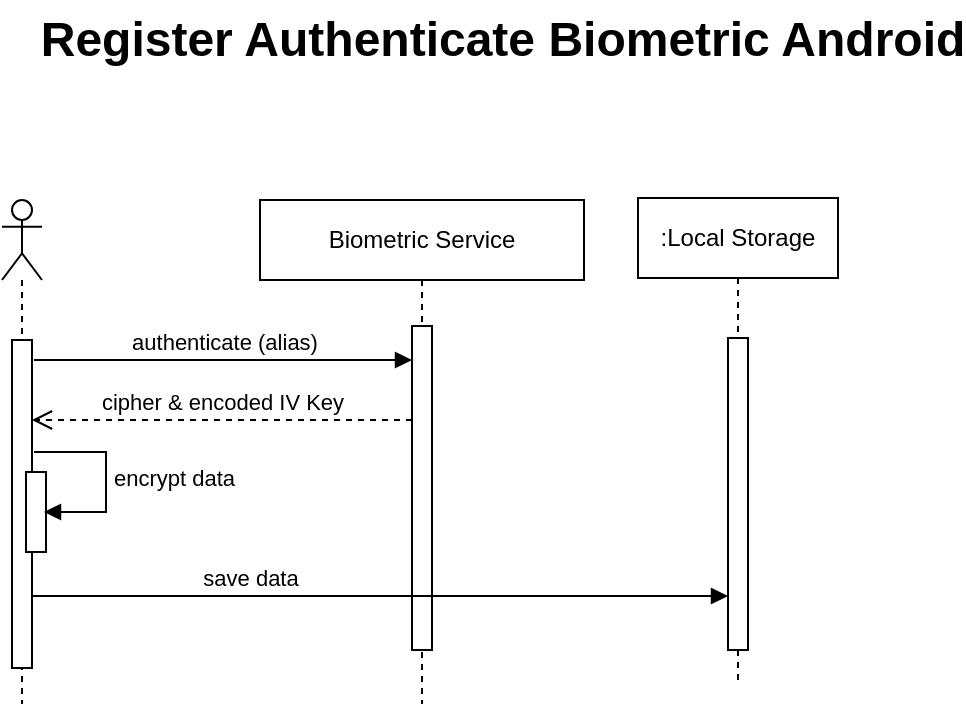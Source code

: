 <mxfile version="24.8.4">
  <diagram name="Page-1" id="Y4lIMBe28h2u2u2a3vKN">
    <mxGraphModel dx="1189" dy="679" grid="1" gridSize="9" guides="1" tooltips="1" connect="1" arrows="1" fold="1" page="1" pageScale="1" pageWidth="850" pageHeight="1100" math="0" shadow="0">
      <root>
        <mxCell id="0" />
        <mxCell id="1" parent="0" />
        <mxCell id="EvORvr17HT1seJ1Nro3n-1" value="" style="shape=umlLifeline;perimeter=lifelinePerimeter;whiteSpace=wrap;html=1;container=1;dropTarget=0;collapsible=0;recursiveResize=0;outlineConnect=0;portConstraint=eastwest;newEdgeStyle={&quot;curved&quot;:0,&quot;rounded&quot;:0};participant=umlActor;" parent="1" vertex="1">
          <mxGeometry x="63" y="154" width="20" height="252" as="geometry" />
        </mxCell>
        <mxCell id="EvORvr17HT1seJ1Nro3n-4" value="Biometric Service" style="shape=umlLifeline;perimeter=lifelinePerimeter;whiteSpace=wrap;html=1;container=1;dropTarget=0;collapsible=0;recursiveResize=0;outlineConnect=0;portConstraint=eastwest;newEdgeStyle={&quot;curved&quot;:0,&quot;rounded&quot;:0};" parent="1" vertex="1">
          <mxGeometry x="192" y="154" width="162" height="252" as="geometry" />
        </mxCell>
        <mxCell id="EvORvr17HT1seJ1Nro3n-5" value="" style="html=1;points=[[0,0,0,0,5],[0,1,0,0,-5],[1,0,0,0,5],[1,1,0,0,-5]];perimeter=orthogonalPerimeter;outlineConnect=0;targetShapes=umlLifeline;portConstraint=eastwest;newEdgeStyle={&quot;curved&quot;:0,&quot;rounded&quot;:0};" parent="EvORvr17HT1seJ1Nro3n-4" vertex="1">
          <mxGeometry x="76" y="63" width="10" height="162" as="geometry" />
        </mxCell>
        <mxCell id="EvORvr17HT1seJ1Nro3n-11" value=":Local Storage" style="shape=umlLifeline;perimeter=lifelinePerimeter;whiteSpace=wrap;html=1;container=1;dropTarget=0;collapsible=0;recursiveResize=0;outlineConnect=0;portConstraint=eastwest;newEdgeStyle={&quot;curved&quot;:0,&quot;rounded&quot;:0};" parent="1" vertex="1">
          <mxGeometry x="381" y="153" width="100" height="244" as="geometry" />
        </mxCell>
        <mxCell id="EvORvr17HT1seJ1Nro3n-15" value="Register Authenticate Biometric Android" style="text;strokeColor=none;fillColor=none;html=1;fontSize=24;fontStyle=1;verticalAlign=middle;align=center;" parent="1" vertex="1">
          <mxGeometry x="263" y="54" width="100" height="40" as="geometry" />
        </mxCell>
        <mxCell id="EvORvr17HT1seJ1Nro3n-16" value="" style="html=1;points=[[0,0,0,0,5],[0,1,0,0,-5],[1,0,0,0,5],[1,1,0,0,-5]];perimeter=orthogonalPerimeter;outlineConnect=0;targetShapes=umlLifeline;portConstraint=eastwest;newEdgeStyle={&quot;curved&quot;:0,&quot;rounded&quot;:0};" parent="1" vertex="1">
          <mxGeometry x="68" y="224" width="10" height="164" as="geometry" />
        </mxCell>
        <mxCell id="EvORvr17HT1seJ1Nro3n-10" value="save data" style="html=1;verticalAlign=bottom;endArrow=block;curved=0;rounded=0;" parent="1" target="EvORvr17HT1seJ1Nro3n-18" edge="1">
          <mxGeometry x="-0.375" width="80" relative="1" as="geometry">
            <mxPoint x="78" y="352" as="sourcePoint" />
            <mxPoint x="303" y="352" as="targetPoint" />
            <mxPoint as="offset" />
          </mxGeometry>
        </mxCell>
        <mxCell id="EvORvr17HT1seJ1Nro3n-17" value="authenticate (alias)" style="html=1;verticalAlign=bottom;endArrow=block;curved=0;rounded=0;" parent="1" edge="1" target="EvORvr17HT1seJ1Nro3n-5">
          <mxGeometry width="80" relative="1" as="geometry">
            <mxPoint x="79" y="234" as="sourcePoint" />
            <mxPoint x="246" y="235" as="targetPoint" />
          </mxGeometry>
        </mxCell>
        <mxCell id="EvORvr17HT1seJ1Nro3n-18" value="" style="html=1;points=[[0,0,0,0,5],[0,1,0,0,-5],[1,0,0,0,5],[1,1,0,0,-5]];perimeter=orthogonalPerimeter;outlineConnect=0;targetShapes=umlLifeline;portConstraint=eastwest;newEdgeStyle={&quot;curved&quot;:0,&quot;rounded&quot;:0};" parent="1" vertex="1">
          <mxGeometry x="426" y="223" width="10" height="156" as="geometry" />
        </mxCell>
        <mxCell id="EvORvr17HT1seJ1Nro3n-19" value="cipher &amp;amp; encoded IV Key" style="html=1;verticalAlign=bottom;endArrow=open;dashed=1;endSize=8;curved=0;rounded=0;" parent="1" source="EvORvr17HT1seJ1Nro3n-5" edge="1">
          <mxGeometry relative="1" as="geometry">
            <mxPoint x="282" y="262" as="sourcePoint" />
            <mxPoint x="78" y="264" as="targetPoint" />
            <mxPoint as="offset" />
          </mxGeometry>
        </mxCell>
        <mxCell id="EvORvr17HT1seJ1Nro3n-6" value="" style="html=1;points=[[0,0,0,0,5],[0,1,0,0,-5],[1,0,0,0,5],[1,1,0,0,-5]];perimeter=orthogonalPerimeter;outlineConnect=0;targetShapes=umlLifeline;portConstraint=eastwest;newEdgeStyle={&quot;curved&quot;:0,&quot;rounded&quot;:0};" parent="1" vertex="1">
          <mxGeometry x="75" y="290" width="10" height="40" as="geometry" />
        </mxCell>
        <mxCell id="EvORvr17HT1seJ1Nro3n-7" value="encrypt data" style="html=1;align=left;spacingLeft=2;endArrow=block;rounded=0;edgeStyle=orthogonalEdgeStyle;curved=0;rounded=0;" parent="1" edge="1">
          <mxGeometry x="0.011" relative="1" as="geometry">
            <mxPoint x="79" y="280" as="sourcePoint" />
            <Array as="points">
              <mxPoint x="115" y="280" />
              <mxPoint x="115" y="310" />
            </Array>
            <mxPoint x="84" y="310" as="targetPoint" />
            <mxPoint as="offset" />
          </mxGeometry>
        </mxCell>
      </root>
    </mxGraphModel>
  </diagram>
</mxfile>
